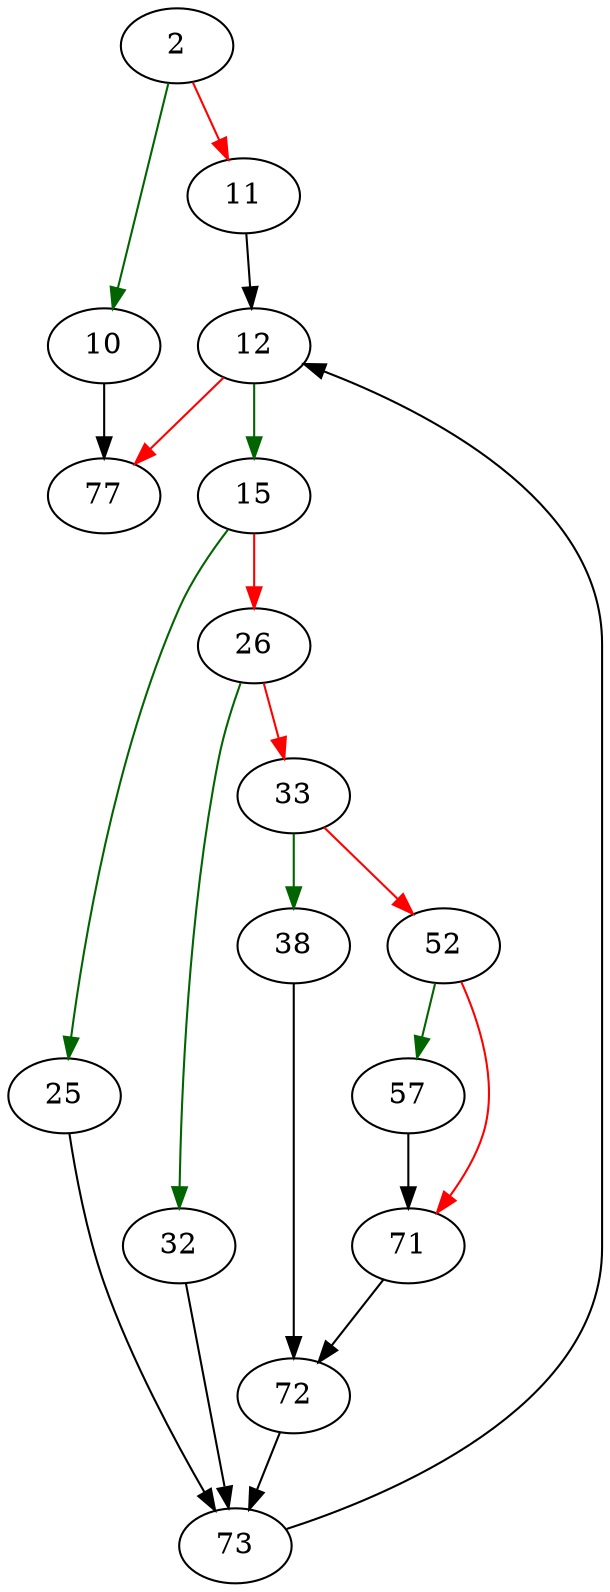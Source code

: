 strict digraph "whereLoopAdjustCost" {
	// Node definitions.
	2 [entry=true];
	10;
	11;
	77;
	12;
	15;
	25;
	26;
	73;
	32;
	33;
	38;
	52;
	72;
	57;
	71;

	// Edge definitions.
	2 -> 10 [
		color=darkgreen
		cond=true
	];
	2 -> 11 [
		color=red
		cond=false
	];
	10 -> 77;
	11 -> 12;
	12 -> 77 [
		color=red
		cond=false
	];
	12 -> 15 [
		color=darkgreen
		cond=true
	];
	15 -> 25 [
		color=darkgreen
		cond=true
	];
	15 -> 26 [
		color=red
		cond=false
	];
	25 -> 73;
	26 -> 32 [
		color=darkgreen
		cond=true
	];
	26 -> 33 [
		color=red
		cond=false
	];
	73 -> 12;
	32 -> 73;
	33 -> 38 [
		color=darkgreen
		cond=true
	];
	33 -> 52 [
		color=red
		cond=false
	];
	38 -> 72;
	52 -> 57 [
		color=darkgreen
		cond=true
	];
	52 -> 71 [
		color=red
		cond=false
	];
	72 -> 73;
	57 -> 71;
	71 -> 72;
}